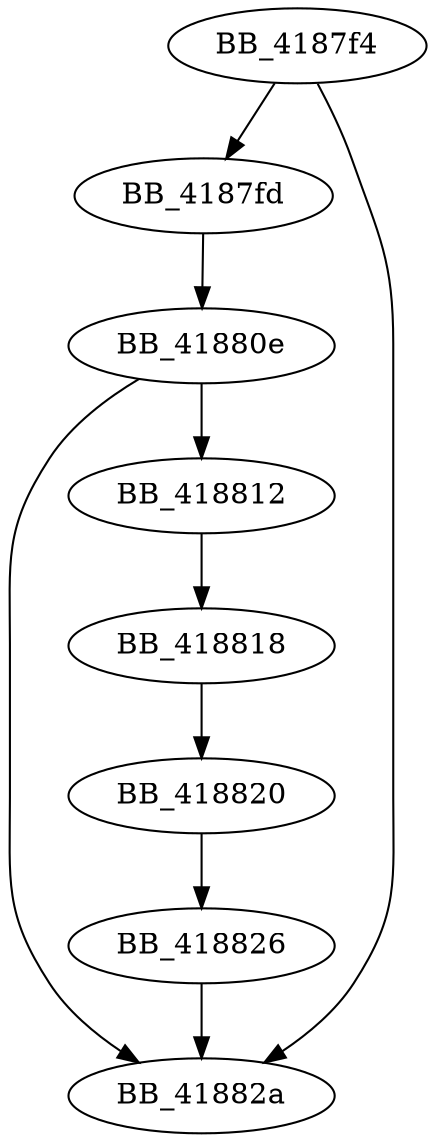 DiGraph _free{
BB_4187f4->BB_4187fd
BB_4187f4->BB_41882a
BB_4187fd->BB_41880e
BB_41880e->BB_418812
BB_41880e->BB_41882a
BB_418812->BB_418818
BB_418818->BB_418820
BB_418820->BB_418826
BB_418826->BB_41882a
}

